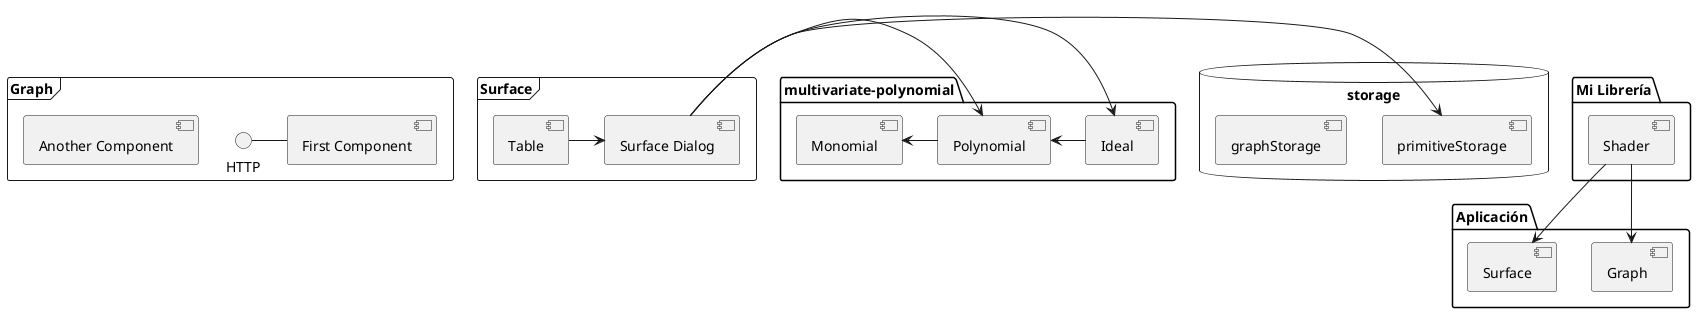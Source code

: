 @startuml
frame "Graph" {
  HTTP - [First Component]
  [Another Component]
}

frame "Surface" {
  [Table]->  [Surface Dialog]
}


database "storage" {
  [primitiveStorage]
  [graphStorage]
}

package "multivariate-polynomial" {
  [Monomial]<-  [Polynomial]
  [Polynomial]<-[Ideal]
}

package "Mi Librería" {
  [Shader] as shader
}

package "Aplicación" {
  [Graph] as graph
  [Surface] as surface
}

shader --> graph
shader --> surface

[Surface Dialog] -> [Polynomial]
[Surface Dialog] -> [Ideal]
[Surface Dialog] -> [primitiveStorage]
@enduml